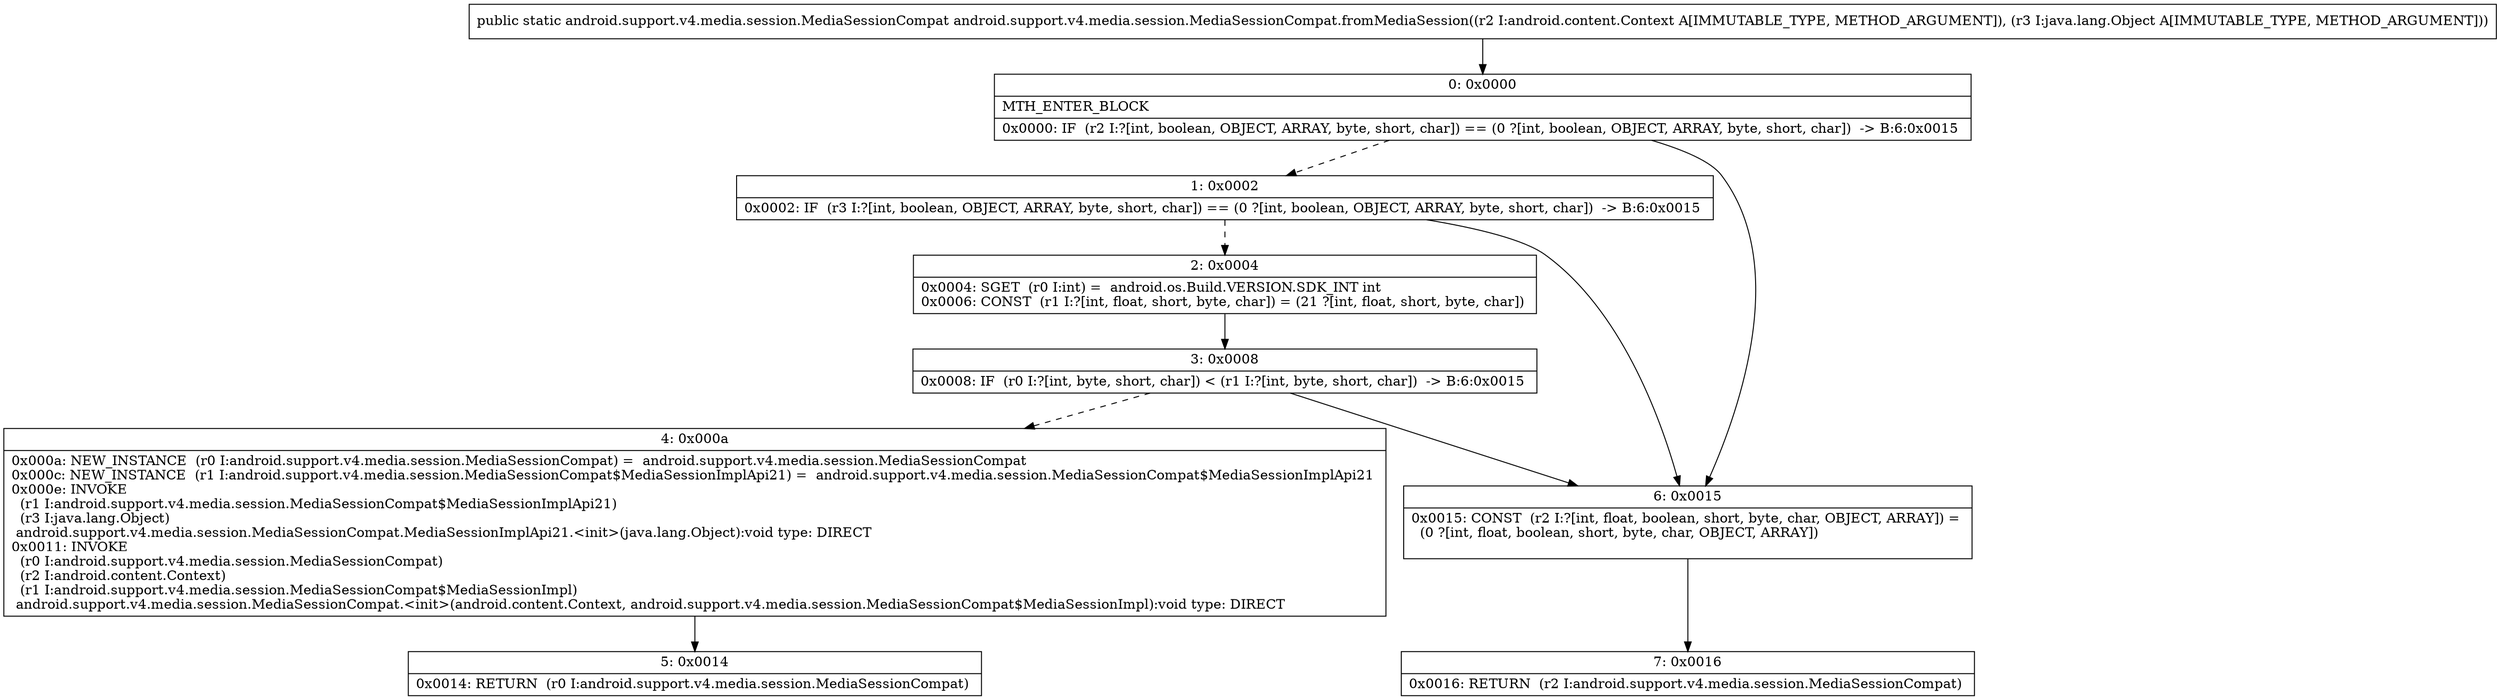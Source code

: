 digraph "CFG forandroid.support.v4.media.session.MediaSessionCompat.fromMediaSession(Landroid\/content\/Context;Ljava\/lang\/Object;)Landroid\/support\/v4\/media\/session\/MediaSessionCompat;" {
Node_0 [shape=record,label="{0\:\ 0x0000|MTH_ENTER_BLOCK\l|0x0000: IF  (r2 I:?[int, boolean, OBJECT, ARRAY, byte, short, char]) == (0 ?[int, boolean, OBJECT, ARRAY, byte, short, char])  \-\> B:6:0x0015 \l}"];
Node_1 [shape=record,label="{1\:\ 0x0002|0x0002: IF  (r3 I:?[int, boolean, OBJECT, ARRAY, byte, short, char]) == (0 ?[int, boolean, OBJECT, ARRAY, byte, short, char])  \-\> B:6:0x0015 \l}"];
Node_2 [shape=record,label="{2\:\ 0x0004|0x0004: SGET  (r0 I:int) =  android.os.Build.VERSION.SDK_INT int \l0x0006: CONST  (r1 I:?[int, float, short, byte, char]) = (21 ?[int, float, short, byte, char]) \l}"];
Node_3 [shape=record,label="{3\:\ 0x0008|0x0008: IF  (r0 I:?[int, byte, short, char]) \< (r1 I:?[int, byte, short, char])  \-\> B:6:0x0015 \l}"];
Node_4 [shape=record,label="{4\:\ 0x000a|0x000a: NEW_INSTANCE  (r0 I:android.support.v4.media.session.MediaSessionCompat) =  android.support.v4.media.session.MediaSessionCompat \l0x000c: NEW_INSTANCE  (r1 I:android.support.v4.media.session.MediaSessionCompat$MediaSessionImplApi21) =  android.support.v4.media.session.MediaSessionCompat$MediaSessionImplApi21 \l0x000e: INVOKE  \l  (r1 I:android.support.v4.media.session.MediaSessionCompat$MediaSessionImplApi21)\l  (r3 I:java.lang.Object)\l android.support.v4.media.session.MediaSessionCompat.MediaSessionImplApi21.\<init\>(java.lang.Object):void type: DIRECT \l0x0011: INVOKE  \l  (r0 I:android.support.v4.media.session.MediaSessionCompat)\l  (r2 I:android.content.Context)\l  (r1 I:android.support.v4.media.session.MediaSessionCompat$MediaSessionImpl)\l android.support.v4.media.session.MediaSessionCompat.\<init\>(android.content.Context, android.support.v4.media.session.MediaSessionCompat$MediaSessionImpl):void type: DIRECT \l}"];
Node_5 [shape=record,label="{5\:\ 0x0014|0x0014: RETURN  (r0 I:android.support.v4.media.session.MediaSessionCompat) \l}"];
Node_6 [shape=record,label="{6\:\ 0x0015|0x0015: CONST  (r2 I:?[int, float, boolean, short, byte, char, OBJECT, ARRAY]) = \l  (0 ?[int, float, boolean, short, byte, char, OBJECT, ARRAY])\l \l}"];
Node_7 [shape=record,label="{7\:\ 0x0016|0x0016: RETURN  (r2 I:android.support.v4.media.session.MediaSessionCompat) \l}"];
MethodNode[shape=record,label="{public static android.support.v4.media.session.MediaSessionCompat android.support.v4.media.session.MediaSessionCompat.fromMediaSession((r2 I:android.content.Context A[IMMUTABLE_TYPE, METHOD_ARGUMENT]), (r3 I:java.lang.Object A[IMMUTABLE_TYPE, METHOD_ARGUMENT])) }"];
MethodNode -> Node_0;
Node_0 -> Node_1[style=dashed];
Node_0 -> Node_6;
Node_1 -> Node_2[style=dashed];
Node_1 -> Node_6;
Node_2 -> Node_3;
Node_3 -> Node_4[style=dashed];
Node_3 -> Node_6;
Node_4 -> Node_5;
Node_6 -> Node_7;
}

